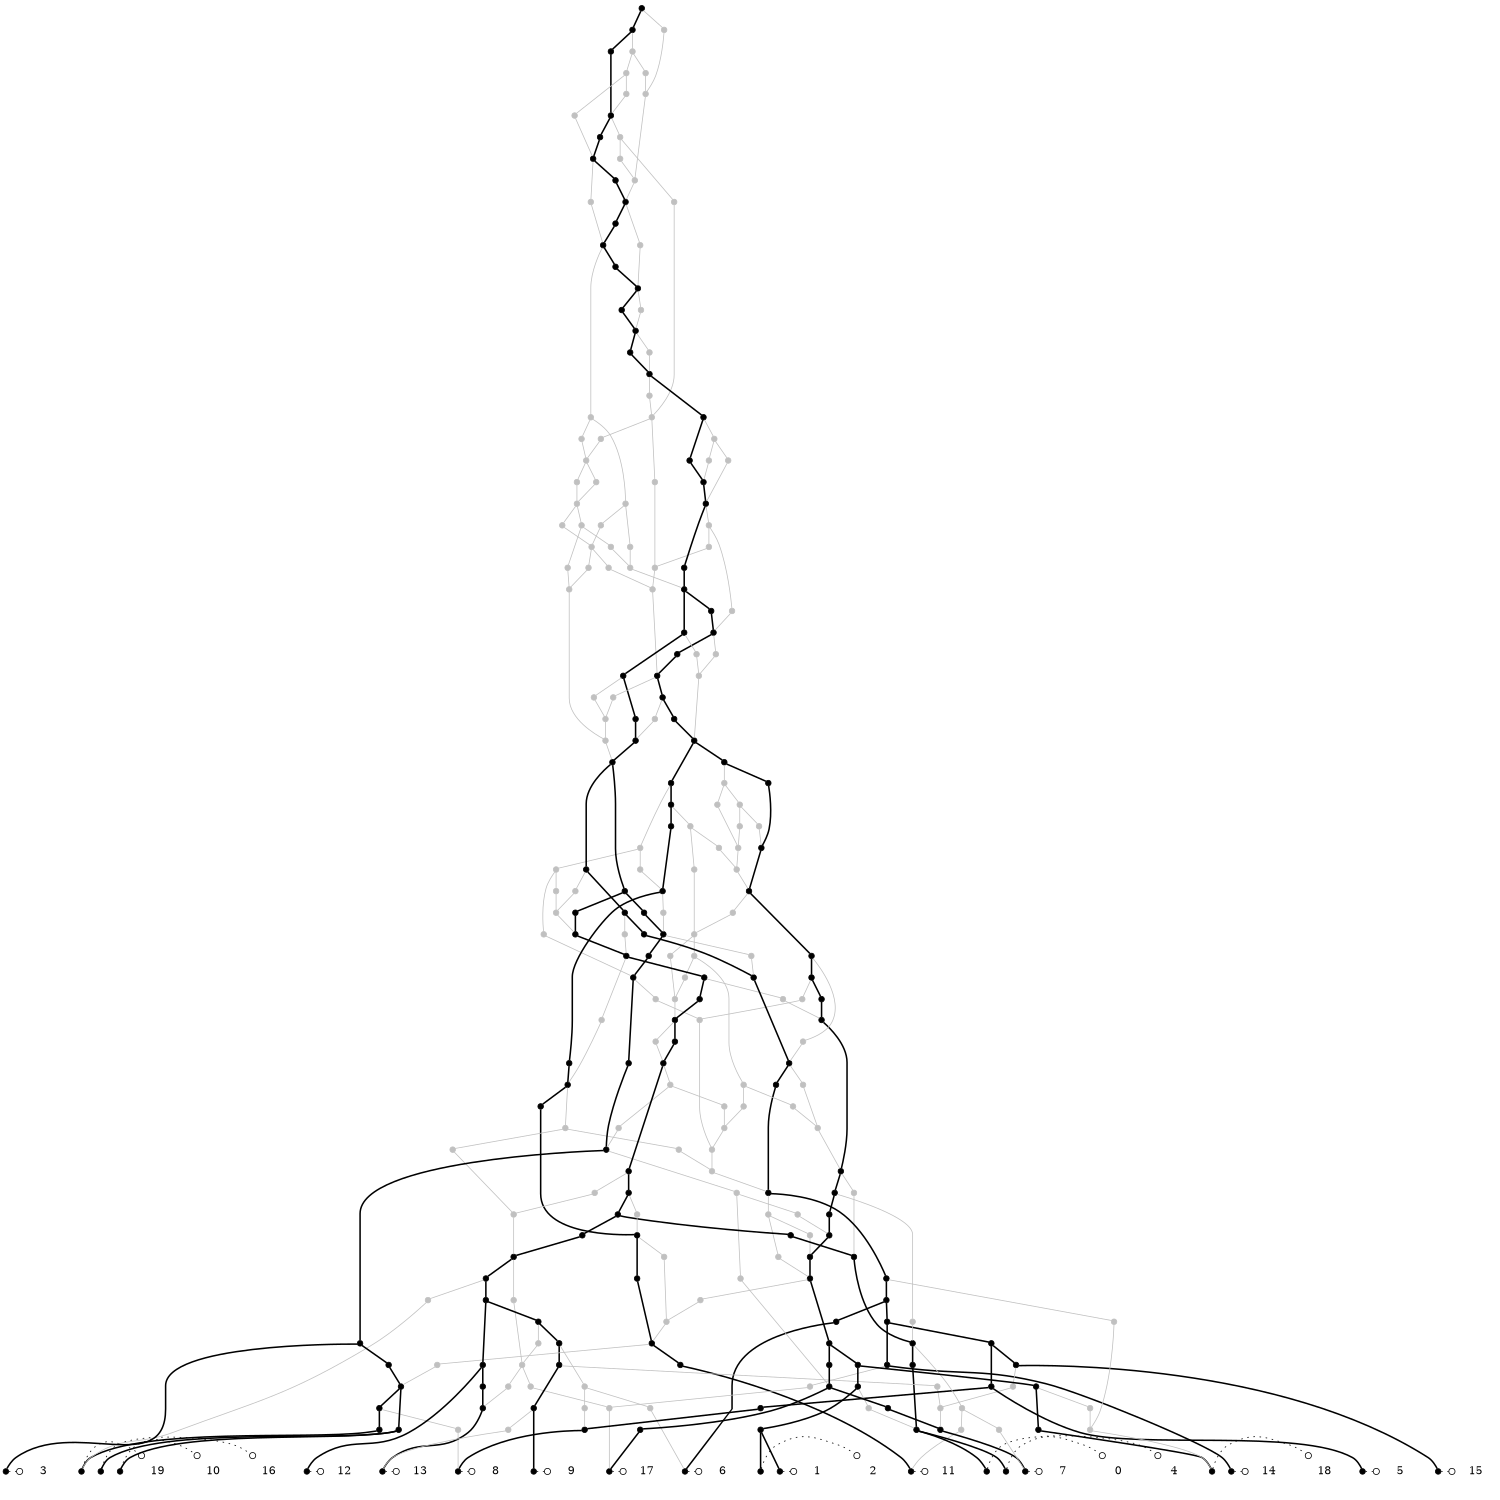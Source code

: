 digraph G {fontsize=5;ranksep=0.02;ratio=fill;size="10,10";
edge[arrowhead=none];
{rank=same;1[shape=point] 2[shape=point] 3[shape=point] 4[shape=point] 5[shape=point] 6[shape=point] 7[shape=point] 8[shape=point] 9[shape=point] 10[shape=point] 11[shape=point] 12[shape=point] 13[shape=point] 14[shape=point] 15[shape=point] 16[shape=point] 17[shape=point] 18[shape=point] 19[shape=point] 20[shape=point] }
1[shape=point,width=0.10,height=0.10]
1->286[style=dotted,arrowhead=odot,arrowsize=1];
286[shape=plaintext,label="0"];
{rank=same; 1;286}
2[shape=point,width=0.10,height=0.10]
2->287[style=dotted,arrowhead=odot,arrowsize=1];
287[shape=plaintext,label="1"];
{rank=same; 2;287}
3[shape=point,width=0.10,height=0.10]
3->288[style=dotted,arrowhead=odot,arrowsize=1];
288[shape=plaintext,label="2"];
{rank=same; 3;288}
4[shape=point,width=0.10,height=0.10]
4->289[style=dotted,arrowhead=odot,arrowsize=1];
289[shape=plaintext,label="3"];
{rank=same; 4;289}
5[shape=point,width=0.10,height=0.10]
5->290[style=dotted,arrowhead=odot,arrowsize=1];
290[shape=plaintext,label="4"];
{rank=same; 5;290}
6[shape=point,width=0.10,height=0.10]
6->291[style=dotted,arrowhead=odot,arrowsize=1];
291[shape=plaintext,label="5"];
{rank=same; 6;291}
7[shape=point,width=0.10,height=0.10]
7->292[style=dotted,arrowhead=odot,arrowsize=1];
292[shape=plaintext,label="6"];
{rank=same; 7;292}
8[shape=point,width=0.10,height=0.10]
8->293[style=dotted,arrowhead=odot,arrowsize=1];
293[shape=plaintext,label="7"];
{rank=same; 8;293}
9[shape=point,width=0.10,height=0.10]
9->294[style=dotted,arrowhead=odot,arrowsize=1];
294[shape=plaintext,label="8"];
{rank=same; 9;294}
10[shape=point,width=0.10,height=0.10]
10->295[style=dotted,arrowhead=odot,arrowsize=1];
295[shape=plaintext,label="9"];
{rank=same; 10;295}
11[shape=point,width=0.10,height=0.10]
11->296[style=dotted,arrowhead=odot,arrowsize=1];
296[shape=plaintext,label="10"];
{rank=same; 11;296}
12[shape=point,width=0.10,height=0.10]
12->297[style=dotted,arrowhead=odot,arrowsize=1];
297[shape=plaintext,label="11"];
{rank=same; 12;297}
13[shape=point,width=0.10,height=0.10]
13->298[style=dotted,arrowhead=odot,arrowsize=1];
298[shape=plaintext,label="12"];
{rank=same; 13;298}
14[shape=point,width=0.10,height=0.10]
14->299[style=dotted,arrowhead=odot,arrowsize=1];
299[shape=plaintext,label="13"];
{rank=same; 14;299}
15[shape=point,width=0.10,height=0.10]
15->300[style=dotted,arrowhead=odot,arrowsize=1];
300[shape=plaintext,label="14"];
{rank=same; 15;300}
16[shape=point,width=0.10,height=0.10]
16->301[style=dotted,arrowhead=odot,arrowsize=1];
301[shape=plaintext,label="15"];
{rank=same; 16;301}
17[shape=point,width=0.10,height=0.10]
17->302[style=dotted,arrowhead=odot,arrowsize=1];
302[shape=plaintext,label="16"];
{rank=same; 17;302}
18[shape=point,width=0.10,height=0.10]
18->303[style=dotted,arrowhead=odot,arrowsize=1];
303[shape=plaintext,label="17"];
{rank=same; 18;303}
19[shape=point,width=0.10,height=0.10]
19->304[style=dotted,arrowhead=odot,arrowsize=1];
304[shape=plaintext,label="18"];
{rank=same; 19;304}
20[shape=point,width=0.10,height=0.10]
20->305[style=dotted,arrowhead=odot,arrowsize=1];
305[shape=plaintext,label="19"];
{rank=same; 20;305}
21[shape=point,width=0.10,height=0.10]
22[shape=point,width=0.10,height=0.10,color=gray]
23[shape=point,width=0.10,height=0.10]
24[shape=point,width=0.10,height=0.10,color=gray]
25[shape=point,width=0.10,height=0.10]
26[shape=point,width=0.10,height=0.10]
27[shape=point,width=0.10,height=0.10,color=gray]
28[shape=point,width=0.10,height=0.10]
29[shape=point,width=0.10,height=0.10,color=gray]
30[shape=point,width=0.10,height=0.10]
31[shape=point,width=0.10,height=0.10,color=gray]
32[shape=point,width=0.10,height=0.10]
33[shape=point,width=0.10,height=0.10]
34[shape=point,width=0.10,height=0.10,color=gray]
35[shape=point,width=0.10,height=0.10]
36[shape=point,width=0.10,height=0.10]
37[shape=point,width=0.10,height=0.10,color=gray]
38[shape=point,width=0.10,height=0.10]
39[shape=point,width=0.10,height=0.10,color=gray]
40[shape=point,width=0.10,height=0.10]
41[shape=point,width=0.10,height=0.10,color=gray]
42[shape=point,width=0.10,height=0.10,color=gray]
43[shape=point,width=0.10,height=0.10,color=gray]
44[shape=point,width=0.10,height=0.10]
45[shape=point,width=0.10,height=0.10]
46[shape=point,width=0.10,height=0.10,color=gray]
47[shape=point,width=0.10,height=0.10]
48[shape=point,width=0.10,height=0.10]
49[shape=point,width=0.10,height=0.10,color=gray]
50[shape=point,width=0.10,height=0.10,color=gray]
51[shape=point,width=0.10,height=0.10]
52[shape=point,width=0.10,height=0.10,color=gray]
53[shape=point,width=0.10,height=0.10,color=gray]
54[shape=point,width=0.10,height=0.10]
55[shape=point,width=0.10,height=0.10,color=gray]
56[shape=point,width=0.10,height=0.10,color=gray]
57[shape=point,width=0.10,height=0.10]
58[shape=point,width=0.10,height=0.10]
59[shape=point,width=0.10,height=0.10]
60[shape=point,width=0.10,height=0.10]
61[shape=point,width=0.10,height=0.10,color=gray]
62[shape=point,width=0.10,height=0.10]
63[shape=point,width=0.10,height=0.10]
64[shape=point,width=0.10,height=0.10]
65[shape=point,width=0.10,height=0.10]
66[shape=point,width=0.10,height=0.10]
67[shape=point,width=0.10,height=0.10]
68[shape=point,width=0.10,height=0.10]
69[shape=point,width=0.10,height=0.10,color=gray]
70[shape=point,width=0.10,height=0.10]
71[shape=point,width=0.10,height=0.10,color=gray]
72[shape=point,width=0.10,height=0.10,color=gray]
73[shape=point,width=0.10,height=0.10,color=gray]
74[shape=point,width=0.10,height=0.10,color=gray]
75[shape=point,width=0.10,height=0.10]
76[shape=point,width=0.10,height=0.10]
77[shape=point,width=0.10,height=0.10]
78[shape=point,width=0.10,height=0.10]
79[shape=point,width=0.10,height=0.10]
80[shape=point,width=0.10,height=0.10]
81[shape=point,width=0.10,height=0.10]
82[shape=point,width=0.10,height=0.10]
83[shape=point,width=0.10,height=0.10]
84[shape=point,width=0.10,height=0.10,color=gray]
85[shape=point,width=0.10,height=0.10]
86[shape=point,width=0.10,height=0.10]
87[shape=point,width=0.10,height=0.10,color=gray]
88[shape=point,width=0.10,height=0.10]
89[shape=point,width=0.10,height=0.10,color=gray]
90[shape=point,width=0.10,height=0.10,color=gray]
91[shape=point,width=0.10,height=0.10]
92[shape=point,width=0.10,height=0.10]
93[shape=point,width=0.10,height=0.10]
94[shape=point,width=0.10,height=0.10,color=gray]
95[shape=point,width=0.10,height=0.10]
96[shape=point,width=0.10,height=0.10,color=gray]
97[shape=point,width=0.10,height=0.10]
98[shape=point,width=0.10,height=0.10]
99[shape=point,width=0.10,height=0.10,color=gray]
100[shape=point,width=0.10,height=0.10]
101[shape=point,width=0.10,height=0.10,color=gray]
102[shape=point,width=0.10,height=0.10,color=gray]
103[shape=point,width=0.10,height=0.10]
104[shape=point,width=0.10,height=0.10,color=gray]
105[shape=point,width=0.10,height=0.10]
106[shape=point,width=0.10,height=0.10]
107[shape=point,width=0.10,height=0.10,color=gray]
108[shape=point,width=0.10,height=0.10]
109[shape=point,width=0.10,height=0.10,color=gray]
110[shape=point,width=0.10,height=0.10]
111[shape=point,width=0.10,height=0.10]
112[shape=point,width=0.10,height=0.10]
113[shape=point,width=0.10,height=0.10,color=gray]
114[shape=point,width=0.10,height=0.10]
115[shape=point,width=0.10,height=0.10,color=gray]
116[shape=point,width=0.10,height=0.10,color=gray]
117[shape=point,width=0.10,height=0.10,color=gray]
118[shape=point,width=0.10,height=0.10]
119[shape=point,width=0.10,height=0.10]
120[shape=point,width=0.10,height=0.10]
121[shape=point,width=0.10,height=0.10,color=gray]
122[shape=point,width=0.10,height=0.10,color=gray]
123[shape=point,width=0.10,height=0.10,color=gray]
124[shape=point,width=0.10,height=0.10,color=gray]
125[shape=point,width=0.10,height=0.10,color=gray]
126[shape=point,width=0.10,height=0.10]
127[shape=point,width=0.10,height=0.10,color=gray]
128[shape=point,width=0.10,height=0.10]
129[shape=point,width=0.10,height=0.10,color=gray]
130[shape=point,width=0.10,height=0.10,color=gray]
131[shape=point,width=0.10,height=0.10,color=gray]
132[shape=point,width=0.10,height=0.10,color=gray]
133[shape=point,width=0.10,height=0.10,color=gray]
134[shape=point,width=0.10,height=0.10,color=gray]
135[shape=point,width=0.10,height=0.10,color=gray]
136[shape=point,width=0.10,height=0.10,color=gray]
137[shape=point,width=0.10,height=0.10]
138[shape=point,width=0.10,height=0.10]
139[shape=point,width=0.10,height=0.10,color=gray]
140[shape=point,width=0.10,height=0.10]
141[shape=point,width=0.10,height=0.10]
142[shape=point,width=0.10,height=0.10,color=gray]
143[shape=point,width=0.10,height=0.10]
144[shape=point,width=0.10,height=0.10,color=gray]
145[shape=point,width=0.10,height=0.10,color=gray]
146[shape=point,width=0.10,height=0.10,color=gray]
147[shape=point,width=0.10,height=0.10]
148[shape=point,width=0.10,height=0.10,color=gray]
149[shape=point,width=0.10,height=0.10,color=gray]
150[shape=point,width=0.10,height=0.10]
151[shape=point,width=0.10,height=0.10]
152[shape=point,width=0.10,height=0.10]
153[shape=point,width=0.10,height=0.10,color=gray]
154[shape=point,width=0.10,height=0.10]
155[shape=point,width=0.10,height=0.10,color=gray]
156[shape=point,width=0.10,height=0.10]
157[shape=point,width=0.10,height=0.10]
158[shape=point,width=0.10,height=0.10,color=gray]
159[shape=point,width=0.10,height=0.10]
160[shape=point,width=0.10,height=0.10,color=gray]
161[shape=point,width=0.10,height=0.10]
162[shape=point,width=0.10,height=0.10]
163[shape=point,width=0.10,height=0.10,color=gray]
164[shape=point,width=0.10,height=0.10]
165[shape=point,width=0.10,height=0.10,color=gray]
166[shape=point,width=0.10,height=0.10]
167[shape=point,width=0.10,height=0.10]
168[shape=point,width=0.10,height=0.10,color=gray]
169[shape=point,width=0.10,height=0.10,color=gray]
170[shape=point,width=0.10,height=0.10]
171[shape=point,width=0.10,height=0.10,color=gray]
172[shape=point,width=0.10,height=0.10]
173[shape=point,width=0.10,height=0.10]
174[shape=point,width=0.10,height=0.10]
175[shape=point,width=0.10,height=0.10,color=gray]
176[shape=point,width=0.10,height=0.10]
177[shape=point,width=0.10,height=0.10]
178[shape=point,width=0.10,height=0.10,color=gray]
179[shape=point,width=0.10,height=0.10,color=gray]
180[shape=point,width=0.10,height=0.10]
181[shape=point,width=0.10,height=0.10,color=gray]
182[shape=point,width=0.10,height=0.10,color=gray]
183[shape=point,width=0.10,height=0.10,color=gray]
184[shape=point,width=0.10,height=0.10,color=gray]
185[shape=point,width=0.10,height=0.10]
186[shape=point,width=0.10,height=0.10,color=gray]
187[shape=point,width=0.10,height=0.10]
188[shape=point,width=0.10,height=0.10,color=gray]
189[shape=point,width=0.10,height=0.10,color=gray]
190[shape=point,width=0.10,height=0.10]
191[shape=point,width=0.10,height=0.10]
192[shape=point,width=0.10,height=0.10,color=gray]
193[shape=point,width=0.10,height=0.10,color=gray]
194[shape=point,width=0.10,height=0.10,color=gray]
195[shape=point,width=0.10,height=0.10]
196[shape=point,width=0.10,height=0.10]
197[shape=point,width=0.10,height=0.10,color=gray]
198[shape=point,width=0.10,height=0.10,color=gray]
199[shape=point,width=0.10,height=0.10]
200[shape=point,width=0.10,height=0.10]
201[shape=point,width=0.10,height=0.10,color=gray]
202[shape=point,width=0.10,height=0.10,color=gray]
203[shape=point,width=0.10,height=0.10,color=gray]
204[shape=point,width=0.10,height=0.10]
205[shape=point,width=0.10,height=0.10,color=gray]
206[shape=point,width=0.10,height=0.10,color=gray]
207[shape=point,width=0.10,height=0.10,color=gray]
208[shape=point,width=0.10,height=0.10]
209[shape=point,width=0.10,height=0.10]
210[shape=point,width=0.10,height=0.10]
211[shape=point,width=0.10,height=0.10,color=gray]
212[shape=point,width=0.10,height=0.10]
213[shape=point,width=0.10,height=0.10,color=gray]
214[shape=point,width=0.10,height=0.10,color=gray]
215[shape=point,width=0.10,height=0.10]
216[shape=point,width=0.10,height=0.10]
217[shape=point,width=0.10,height=0.10,color=gray]
218[shape=point,width=0.10,height=0.10,color=gray]
219[shape=point,width=0.10,height=0.10,color=gray]
220[shape=point,width=0.10,height=0.10]
221[shape=point,width=0.10,height=0.10]
222[shape=point,width=0.10,height=0.10,color=gray]
223[shape=point,width=0.10,height=0.10,color=gray]
224[shape=point,width=0.10,height=0.10,color=gray]
225[shape=point,width=0.10,height=0.10,color=gray]
226[shape=point,width=0.10,height=0.10]
227[shape=point,width=0.10,height=0.10,color=gray]
228[shape=point,width=0.10,height=0.10,color=gray]
229[shape=point,width=0.10,height=0.10]
230[shape=point,width=0.10,height=0.10,color=gray]
231[shape=point,width=0.10,height=0.10]
232[shape=point,width=0.10,height=0.10,color=gray]
233[shape=point,width=0.10,height=0.10,color=gray]
234[shape=point,width=0.10,height=0.10,color=gray]
235[shape=point,width=0.10,height=0.10]
236[shape=point,width=0.10,height=0.10]
237[shape=point,width=0.10,height=0.10,color=gray]
238[shape=point,width=0.10,height=0.10,color=gray]
239[shape=point,width=0.10,height=0.10,color=gray]
240[shape=point,width=0.10,height=0.10]
241[shape=point,width=0.10,height=0.10,color=gray]
242[shape=point,width=0.10,height=0.10,color=gray]
243[shape=point,width=0.10,height=0.10,color=gray]
244[shape=point,width=0.10,height=0.10,color=gray]
245[shape=point,width=0.10,height=0.10,color=gray]
246[shape=point,width=0.10,height=0.10,color=gray]
247[shape=point,width=0.10,height=0.10,color=gray]
248[shape=point,width=0.10,height=0.10,color=gray]
249[shape=point,width=0.10,height=0.10]
250[shape=point,width=0.10,height=0.10,color=gray]
251[shape=point,width=0.10,height=0.10,color=gray]
252[shape=point,width=0.10,height=0.10,color=gray]
253[shape=point,width=0.10,height=0.10,color=gray]
254[shape=point,width=0.10,height=0.10,color=gray]
255[shape=point,width=0.10,height=0.10,color=gray]
256[shape=point,width=0.10,height=0.10]
257[shape=point,width=0.10,height=0.10]
258[shape=point,width=0.10,height=0.10,color=gray]
259[shape=point,width=0.10,height=0.10]
260[shape=point,width=0.10,height=0.10]
261[shape=point,width=0.10,height=0.10,color=gray]
262[shape=point,width=0.10,height=0.10]
263[shape=point,width=0.10,height=0.10]
264[shape=point,width=0.10,height=0.10,color=gray]
265[shape=point,width=0.10,height=0.10]
266[shape=point,width=0.10,height=0.10]
267[shape=point,width=0.10,height=0.10,color=gray]
268[shape=point,width=0.10,height=0.10]
269[shape=point,width=0.10,height=0.10]
270[shape=point,width=0.10,height=0.10,color=gray]
271[shape=point,width=0.10,height=0.10,color=gray]
272[shape=point,width=0.10,height=0.10,color=gray]
273[shape=point,width=0.10,height=0.10,color=gray]
274[shape=point,width=0.10,height=0.10]
275[shape=point,width=0.10,height=0.10,color=gray]
276[shape=point,width=0.10,height=0.10,color=gray]
277[shape=point,width=0.10,height=0.10]
278[shape=point,width=0.10,height=0.10,color=gray]
279[shape=point,width=0.10,height=0.10]
280[shape=point,width=0.10,height=0.10]
281[shape=point,width=0.10,height=0.10,color=gray]
282[shape=point,width=0.10,height=0.10,color=gray]
283[shape=point,width=0.10,height=0.10,color=gray]
284[shape=point,width=0.10,height=0.10]
285[shape=point,width=0.10,height=0.10]
32 -> 1[style=bold]
51 -> 2[style=bold]
51 -> 3[style=bold]
81 -> 4[style=bold]
32 -> 5[style=bold]
59 -> 6[style=bold]
28 -> 7[style=bold]
29 -> 7[color=gray]
33 -> 8[style=bold]
34 -> 8[color=gray]
21 -> 9[style=bold]
22 -> 9[color=gray]
47 -> 10[style=bold]
25 -> 11[style=bold]
26 -> 12[style=bold]
27 -> 12[color=gray]
70 -> 13[style=bold]
23 -> 14[style=bold]
24 -> 14[color=gray]
44 -> 15[style=bold]
54 -> 16[style=bold]
25 -> 17[style=bold]
36 -> 18[style=bold]
37 -> 18[color=gray]
60 -> 19[style=bold]
61 -> 19[color=gray]
30 -> 20[style=bold]
31 -> 20[color=gray]
40 -> 21[style=bold]
41 -> 21[color=gray]
35 -> 22[color=gray]
45 -> 23[style=bold]
46 -> 23[color=gray]
47 -> 24[color=gray]
57 -> 25[style=bold]
77 -> 26[style=bold]
50 -> 27[color=gray]
75 -> 28[style=bold]
55 -> 29[color=gray]
35 -> 30[style=bold]
85 -> 31[color=gray]
38 -> 32[style=bold]
39 -> 32[color=gray]
48 -> 33[style=bold]
49 -> 33[color=gray]
50 -> 34[color=gray]
57 -> 35[style=bold]
65 -> 36[style=bold]
42 -> 37[color=gray]
43 -> 37[color=gray]
67 -> 38[style=bold]
62 -> 39[color=gray]
59 -> 40[style=bold]
55 -> 41[color=gray]
44 -> 42[color=gray]
56 -> 43[color=gray]
66 -> 44[style=bold]
70 -> 45[style=bold]
56 -> 46[color=gray]
58 -> 47[style=bold]
65 -> 48[style=bold]
52 -> 49[color=gray]
53 -> 49[color=gray]
67 -> 50[color=gray]
62 -> 51[style=bold]
58 -> 52[color=gray]
54 -> 53[color=gray]
63 -> 54[style=bold]
64 -> 55[color=gray]
73 -> 56[color=gray]
74 -> 56[color=gray]
68 -> 57[style=bold]
69 -> 57[color=gray]
64 -> 58[style=bold]
63 -> 59[style=bold]
76 -> 60[style=bold]
71 -> 61[color=gray]
72 -> 61[color=gray]
78 -> 62[style=bold]
66 -> 63[style=bold]
79 -> 64[style=bold]
86 -> 65[style=bold]
87 -> 65[color=gray]
75 -> 66[style=bold]
100 -> 67[style=bold]
101 -> 67[color=gray]
81 -> 68[style=bold]
77 -> 69[color=gray]
80 -> 70[style=bold]
82 -> 71[color=gray]
76 -> 72[color=gray]
79 -> 73[color=gray]
88 -> 74[color=gray]
82 -> 75[style=bold]
78 -> 76[style=bold]
83 -> 77[style=bold]
84 -> 77[color=gray]
91 -> 78[style=bold]
80 -> 79[style=bold]
85 -> 80[style=bold]
119 -> 81[style=bold]
108 -> 82[style=bold]
97 -> 83[style=bold]
89 -> 84[color=gray]
90 -> 84[color=gray]
88 -> 85[style=bold]
91 -> 86[style=bold]
109 -> 87[color=gray]
93 -> 88[style=bold]
94 -> 88[color=gray]
97 -> 89[color=gray]
92 -> 90[color=gray]
92 -> 91[style=bold]
95 -> 92[style=bold]
96 -> 92[color=gray]
111 -> 93[style=bold]
116 -> 94[color=gray]
117 -> 94[color=gray]
98 -> 95[style=bold]
99 -> 95[color=gray]
102 -> 96[color=gray]
112 -> 97[style=bold]
113 -> 97[color=gray]
103 -> 98[style=bold]
104 -> 98[color=gray]
102 -> 99[color=gray]
106 -> 100[style=bold]
107 -> 100[color=gray]
105 -> 101[color=gray]
108 -> 102[color=gray]
105 -> 103[style=bold]
109 -> 104[color=gray]
110 -> 105[style=bold]
111 -> 106[style=bold]
110 -> 107[color=gray]
114 -> 108[style=bold]
115 -> 108[color=gray]
119 -> 109[color=gray]
126 -> 110[style=bold]
127 -> 110[color=gray]
118 -> 111[style=bold]
143 -> 112[style=bold]
118 -> 113[color=gray]
150 -> 114[style=bold]
121 -> 115[color=gray]
122 -> 115[color=gray]
120 -> 116[color=gray]
125 -> 117[color=gray]
120 -> 118[style=bold]
128 -> 119[style=bold]
129 -> 119[color=gray]
137 -> 120[style=bold]
123 -> 121[color=gray]
124 -> 121[color=gray]
125 -> 122[color=gray]
130 -> 123[color=gray]
131 -> 123[color=gray]
132 -> 124[color=gray]
133 -> 124[color=gray]
143 -> 125[color=gray]
147 -> 126[style=bold]
148 -> 126[color=gray]
134 -> 127[color=gray]
135 -> 127[color=gray]
161 -> 128[style=bold]
136 -> 129[color=gray]
144 -> 130[color=gray]
136 -> 131[color=gray]
154 -> 132[color=gray]
161 -> 133[color=gray]
144 -> 134[color=gray]
150 -> 135[color=gray]
137 -> 136[color=gray]
138 -> 137[style=bold]
139 -> 137[color=gray]
140 -> 138[style=bold]
140 -> 139[color=gray]
141 -> 140[style=bold]
142 -> 140[color=gray]
151 -> 141[style=bold]
145 -> 142[color=gray]
146 -> 142[color=gray]
152 -> 143[style=bold]
153 -> 143[color=gray]
149 -> 144[color=gray]
149 -> 145[color=gray]
155 -> 146[color=gray]
154 -> 147[style=bold]
151 -> 148[color=gray]
155 -> 149[color=gray]
157 -> 150[style=bold]
158 -> 150[color=gray]
156 -> 151[style=bold]
173 -> 152[style=bold]
156 -> 153[color=gray]
167 -> 154[style=bold]
168 -> 155[color=gray]
169 -> 155[color=gray]
159 -> 156[style=bold]
160 -> 156[color=gray]
162 -> 157[style=bold]
163 -> 157[color=gray]
167 -> 158[color=gray]
174 -> 159[style=bold]
175 -> 159[color=gray]
172 -> 160[color=gray]
164 -> 161[style=bold]
165 -> 161[color=gray]
172 -> 162[style=bold]
166 -> 163[color=gray]
166 -> 164[style=bold]
182 -> 165[color=gray]
170 -> 166[style=bold]
171 -> 166[color=gray]
177 -> 167[style=bold]
186 -> 168[color=gray]
177 -> 169[color=gray]
176 -> 170[style=bold]
173 -> 171[color=gray]
185 -> 172[style=bold]
187 -> 173[style=bold]
188 -> 173[color=gray]
176 -> 174[style=bold]
178 -> 175[color=gray]
179 -> 175[color=gray]
190 -> 176[style=bold]
180 -> 177[style=bold]
181 -> 177[color=gray]
182 -> 178[color=gray]
185 -> 179[color=gray]
191 -> 180[style=bold]
192 -> 180[color=gray]
183 -> 181[color=gray]
184 -> 181[color=gray]
189 -> 182[color=gray]
193 -> 183[color=gray]
194 -> 183[color=gray]
186 -> 184[color=gray]
190 -> 185[style=bold]
195 -> 186[color=gray]
195 -> 187[style=bold]
189 -> 188[color=gray]
196 -> 189[color=gray]
200 -> 190[style=bold]
201 -> 190[color=gray]
199 -> 191[style=bold]
197 -> 192[color=gray]
198 -> 193[color=gray]
197 -> 194[color=gray]
196 -> 195[style=bold]
209 -> 196[style=bold]
198 -> 197[color=gray]
199 -> 198[color=gray]
209 -> 199[style=bold]
204 -> 200[style=bold]
205 -> 200[color=gray]
202 -> 201[color=gray]
203 -> 201[color=gray]
213 -> 202[color=gray]
214 -> 202[color=gray]
206 -> 203[color=gray]
207 -> 203[color=gray]
208 -> 204[style=bold]
212 -> 205[color=gray]
215 -> 206[color=gray]
208 -> 207[color=gray]
221 -> 208[style=bold]
210 -> 209[style=bold]
211 -> 209[color=gray]
212 -> 210[style=bold]
218 -> 211[color=gray]
219 -> 211[color=gray]
215 -> 212[style=bold]
243 -> 213[color=gray]
230 -> 214[color=gray]
216 -> 215[style=bold]
217 -> 215[color=gray]
220 -> 216[style=bold]
222 -> 217[color=gray]
223 -> 217[color=gray]
220 -> 218[color=gray]
221 -> 219[color=gray]
226 -> 220[style=bold]
227 -> 220[color=gray]
229 -> 221[style=bold]
230 -> 222[color=gray]
224 -> 223[color=gray]
225 -> 223[color=gray]
228 -> 224[color=gray]
252 -> 225[color=gray]
229 -> 226[style=bold]
228 -> 227[color=gray]
235 -> 228[color=gray]
231 -> 229[style=bold]
232 -> 229[color=gray]
238 -> 230[color=gray]
239 -> 230[color=gray]
235 -> 231[style=bold]
233 -> 232[color=gray]
234 -> 232[color=gray]
243 -> 233[color=gray]
242 -> 234[color=gray]
236 -> 235[style=bold]
237 -> 235[color=gray]
240 -> 236[style=bold]
241 -> 236[color=gray]
244 -> 237[color=gray]
245 -> 238[color=gray]
242 -> 239[color=gray]
249 -> 240[style=bold]
244 -> 241[color=gray]
253 -> 242[color=gray]
245 -> 243[color=gray]
249 -> 244[color=gray]
246 -> 245[color=gray]
247 -> 245[color=gray]
248 -> 246[color=gray]
248 -> 247[color=gray]
250 -> 248[color=gray]
251 -> 248[color=gray]
256 -> 249[style=bold]
253 -> 250[color=gray]
252 -> 251[color=gray]
254 -> 252[color=gray]
255 -> 252[color=gray]
265 -> 253[color=gray]
256 -> 254[color=gray]
273 -> 255[color=gray]
257 -> 256[style=bold]
258 -> 256[color=gray]
259 -> 257[style=bold]
259 -> 258[color=gray]
260 -> 259[style=bold]
261 -> 259[color=gray]
262 -> 260[style=bold]
262 -> 261[color=gray]
263 -> 262[style=bold]
264 -> 262[color=gray]
265 -> 263[style=bold]
268 -> 264[color=gray]
266 -> 265[style=bold]
267 -> 265[color=gray]
268 -> 266[style=bold]
274 -> 267[color=gray]
269 -> 268[style=bold]
270 -> 268[color=gray]
274 -> 269[style=bold]
271 -> 270[color=gray]
272 -> 270[color=gray]
275 -> 271[color=gray]
276 -> 271[color=gray]
273 -> 272[color=gray]
279 -> 273[color=gray]
277 -> 274[style=bold]
278 -> 274[color=gray]
283 -> 275[color=gray]
285 -> 276[color=gray]
279 -> 277[style=bold]
282 -> 278[color=gray]
280 -> 279[style=bold]
281 -> 279[color=gray]
284 -> 280[style=bold]
282 -> 281[color=gray]
283 -> 282[color=gray]
284 -> 283[color=gray]
285 -> 284[style=bold]
}
